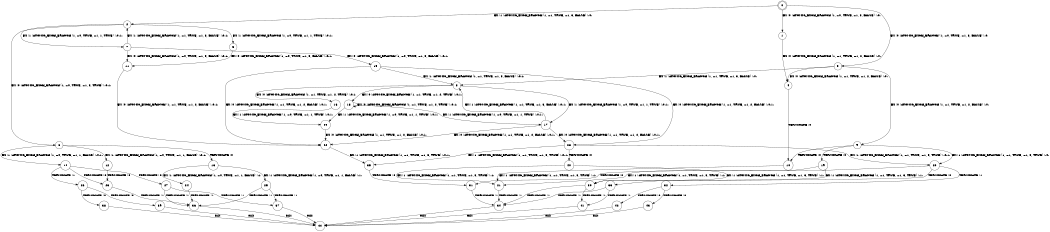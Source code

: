 digraph BCG {
size = "7, 10.5";
center = TRUE;
node [shape = circle];
0 [peripheries = 2];
0 -> 1 [label = "EX !0 !ATOMIC_EXCH_BRANCH (1, +0, TRUE, +1, 3, FALSE) !:0:"];
0 -> 2 [label = "EX !1 !ATOMIC_EXCH_BRANCH (1, +1, TRUE, +1, 3, FALSE) !:0:"];
0 -> 3 [label = "EX !0 !ATOMIC_EXCH_BRANCH (1, +0, TRUE, +1, 3, FALSE) !:0:"];
1 -> 4 [label = "EX !0 !ATOMIC_EXCH_BRANCH (1, +1, TRUE, +1, 2, FALSE) !:0:"];
2 -> 5 [label = "EX !1 !ATOMIC_EXCH_BRANCH (1, +0, TRUE, +1, 1, TRUE) !:0:1:"];
2 -> 6 [label = "EX !0 !ATOMIC_EXCH_BRANCH (1, +0, TRUE, +1, 3, TRUE) !:0:1:"];
2 -> 7 [label = "EX !1 !ATOMIC_EXCH_BRANCH (1, +0, TRUE, +1, 1, TRUE) !:0:1:"];
3 -> 4 [label = "EX !0 !ATOMIC_EXCH_BRANCH (1, +1, TRUE, +1, 2, FALSE) !:0:"];
3 -> 8 [label = "EX !1 !ATOMIC_EXCH_BRANCH (1, +1, TRUE, +1, 3, FALSE) !:0:"];
3 -> 9 [label = "EX !0 !ATOMIC_EXCH_BRANCH (1, +1, TRUE, +1, 2, FALSE) !:0:"];
4 -> 10 [label = "TERMINATE !0"];
5 -> 11 [label = "EX !0 !ATOMIC_EXCH_BRANCH (1, +0, TRUE, +1, 3, FALSE) !:0:1:"];
6 -> 12 [label = "EX !1 !ATOMIC_EXCH_BRANCH (1, +0, TRUE, +1, 1, FALSE) !:0:1:"];
6 -> 13 [label = "TERMINATE !0"];
6 -> 14 [label = "EX !1 !ATOMIC_EXCH_BRANCH (1, +0, TRUE, +1, 1, FALSE) !:0:1:"];
7 -> 11 [label = "EX !0 !ATOMIC_EXCH_BRANCH (1, +0, TRUE, +1, 3, FALSE) !:0:1:"];
7 -> 15 [label = "EX !0 !ATOMIC_EXCH_BRANCH (1, +0, TRUE, +1, 3, FALSE) !:0:1:"];
7 -> 2 [label = "EX !1 !ATOMIC_EXCH_BRANCH (1, +1, TRUE, +1, 3, FALSE) !:0:1:"];
8 -> 16 [label = "EX !0 !ATOMIC_EXCH_BRANCH (1, +1, TRUE, +1, 2, TRUE) !:0:1:"];
8 -> 17 [label = "EX !1 !ATOMIC_EXCH_BRANCH (1, +0, TRUE, +1, 1, TRUE) !:0:1:"];
8 -> 18 [label = "EX !0 !ATOMIC_EXCH_BRANCH (1, +1, TRUE, +1, 2, TRUE) !:0:1:"];
9 -> 10 [label = "TERMINATE !0"];
9 -> 19 [label = "TERMINATE !0"];
9 -> 20 [label = "EX !1 !ATOMIC_EXCH_BRANCH (1, +1, TRUE, +1, 3, TRUE) !:0:"];
10 -> 21 [label = "EX !1 !ATOMIC_EXCH_BRANCH (1, +1, TRUE, +1, 3, TRUE) !:1:"];
11 -> 22 [label = "EX !0 !ATOMIC_EXCH_BRANCH (1, +1, TRUE, +1, 2, FALSE) !:0:1:"];
12 -> 23 [label = "TERMINATE !0"];
13 -> 24 [label = "EX !1 !ATOMIC_EXCH_BRANCH (1, +0, TRUE, +1, 1, FALSE) !:1:"];
13 -> 25 [label = "EX !1 !ATOMIC_EXCH_BRANCH (1, +0, TRUE, +1, 1, FALSE) !:1:"];
14 -> 23 [label = "TERMINATE !0"];
14 -> 26 [label = "TERMINATE !1"];
14 -> 27 [label = "TERMINATE !0"];
15 -> 22 [label = "EX !0 !ATOMIC_EXCH_BRANCH (1, +1, TRUE, +1, 2, FALSE) !:0:1:"];
15 -> 8 [label = "EX !1 !ATOMIC_EXCH_BRANCH (1, +1, TRUE, +1, 3, FALSE) !:0:1:"];
15 -> 28 [label = "EX !0 !ATOMIC_EXCH_BRANCH (1, +1, TRUE, +1, 2, FALSE) !:0:1:"];
16 -> 29 [label = "EX !1 !ATOMIC_EXCH_BRANCH (1, +0, TRUE, +1, 1, TRUE) !:0:1:"];
17 -> 22 [label = "EX !0 !ATOMIC_EXCH_BRANCH (1, +1, TRUE, +1, 2, FALSE) !:0:1:"];
17 -> 8 [label = "EX !1 !ATOMIC_EXCH_BRANCH (1, +1, TRUE, +1, 3, FALSE) !:0:1:"];
17 -> 28 [label = "EX !0 !ATOMIC_EXCH_BRANCH (1, +1, TRUE, +1, 2, FALSE) !:0:1:"];
18 -> 29 [label = "EX !1 !ATOMIC_EXCH_BRANCH (1, +0, TRUE, +1, 1, TRUE) !:0:1:"];
18 -> 17 [label = "EX !1 !ATOMIC_EXCH_BRANCH (1, +0, TRUE, +1, 1, TRUE) !:0:1:"];
18 -> 18 [label = "EX !0 !ATOMIC_EXCH_BRANCH (1, +1, TRUE, +1, 2, TRUE) !:0:1:"];
19 -> 21 [label = "EX !1 !ATOMIC_EXCH_BRANCH (1, +1, TRUE, +1, 3, TRUE) !:1:"];
19 -> 30 [label = "EX !1 !ATOMIC_EXCH_BRANCH (1, +1, TRUE, +1, 3, TRUE) !:1:"];
20 -> 31 [label = "TERMINATE !0"];
20 -> 32 [label = "TERMINATE !1"];
20 -> 33 [label = "TERMINATE !0"];
21 -> 34 [label = "TERMINATE !1"];
22 -> 35 [label = "EX !1 !ATOMIC_EXCH_BRANCH (1, +1, TRUE, +1, 3, TRUE) !:0:1:"];
23 -> 36 [label = "TERMINATE !1"];
24 -> 36 [label = "TERMINATE !1"];
25 -> 36 [label = "TERMINATE !1"];
25 -> 37 [label = "TERMINATE !1"];
26 -> 38 [label = "TERMINATE !0"];
26 -> 39 [label = "TERMINATE !0"];
27 -> 36 [label = "TERMINATE !1"];
27 -> 37 [label = "TERMINATE !1"];
28 -> 35 [label = "EX !1 !ATOMIC_EXCH_BRANCH (1, +1, TRUE, +1, 3, TRUE) !:0:1:"];
28 -> 40 [label = "TERMINATE !0"];
28 -> 20 [label = "EX !1 !ATOMIC_EXCH_BRANCH (1, +1, TRUE, +1, 3, TRUE) !:0:1:"];
29 -> 22 [label = "EX !0 !ATOMIC_EXCH_BRANCH (1, +1, TRUE, +1, 2, FALSE) !:0:1:"];
30 -> 34 [label = "TERMINATE !1"];
30 -> 41 [label = "TERMINATE !1"];
31 -> 34 [label = "TERMINATE !1"];
32 -> 42 [label = "TERMINATE !0"];
32 -> 43 [label = "TERMINATE !0"];
33 -> 34 [label = "TERMINATE !1"];
33 -> 41 [label = "TERMINATE !1"];
34 -> 44 [label = "exit"];
35 -> 31 [label = "TERMINATE !0"];
36 -> 44 [label = "exit"];
37 -> 44 [label = "exit"];
38 -> 44 [label = "exit"];
39 -> 44 [label = "exit"];
40 -> 21 [label = "EX !1 !ATOMIC_EXCH_BRANCH (1, +1, TRUE, +1, 3, TRUE) !:1:"];
40 -> 30 [label = "EX !1 !ATOMIC_EXCH_BRANCH (1, +1, TRUE, +1, 3, TRUE) !:1:"];
41 -> 44 [label = "exit"];
42 -> 44 [label = "exit"];
43 -> 44 [label = "exit"];
}

